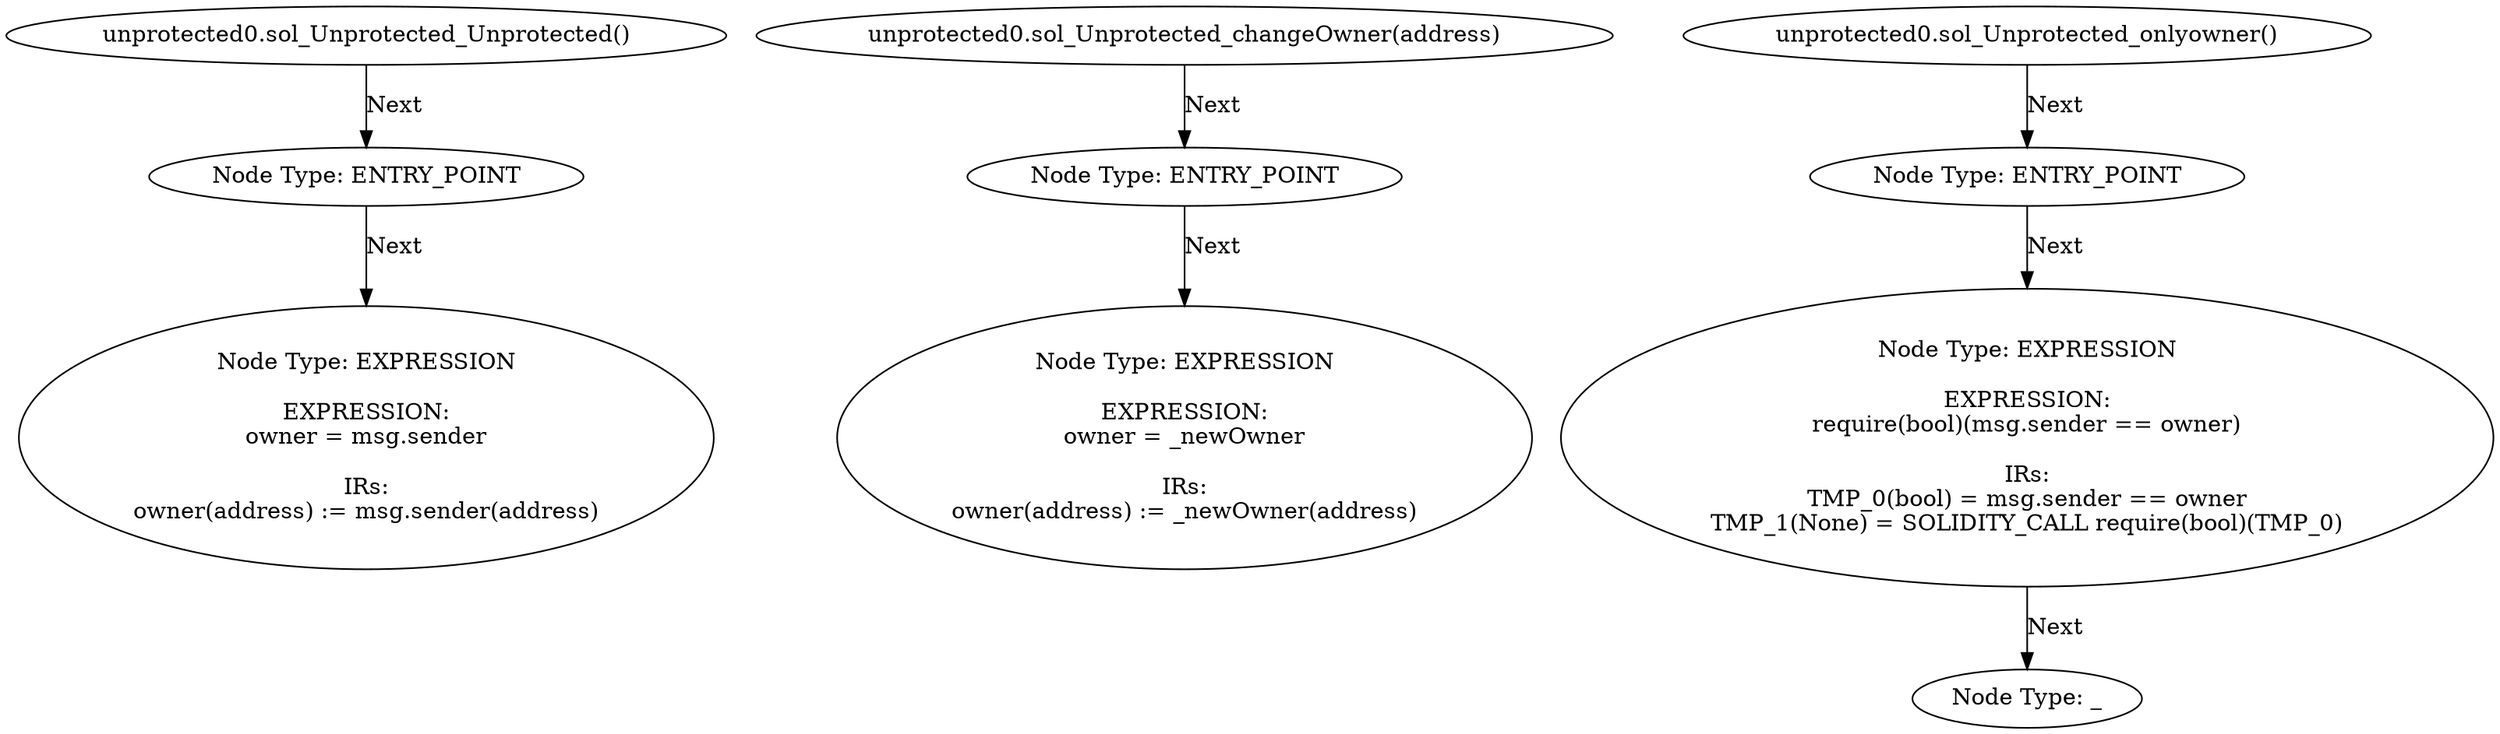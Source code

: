 digraph "" {
	node [label="\N"];
	0	[contract_name=Unprotected,
		function_fullname="Unprotected()",
		label="Node Type: ENTRY_POINT
",
		node_expression=None,
		node_info_vulnerabilities=None,
		node_irs=None,
		node_source_code_lines="[19, 20, 21]",
		node_type=ENTRY_POINT,
		source_file="unprotected0.sol"];
	1	[contract_name=Unprotected,
		function_fullname="Unprotected()",
		label="Node Type: EXPRESSION

EXPRESSION:
owner = msg.sender

IRs:
owner(address) := msg.sender(address)",
		node_expression="owner = msg.sender",
		node_info_vulnerabilities=None,
		node_irs="owner(address) := msg.sender(address)",
		node_source_code_lines="[20]",
		node_type=EXPRESSION,
		source_file="unprotected0.sol"];
	0 -> 1	[key=0,
		edge_type=next,
		label=Next];
	2	[contract_name=Unprotected,
		function_fullname="Unprotected()",
		label="unprotected0.sol_Unprotected_Unprotected()",
		node_expression=None,
		node_info_vulnerabilities=None,
		node_irs=None,
		node_source_code_lines="[17, 18, 19, 20, 21]",
		node_type=FUNCTION_NAME,
		source_file="unprotected0.sol"];
	2 -> 0	[key=0,
		edge_type=next,
		label=Next];
	3	[contract_name=Unprotected,
		function_fullname="changeOwner(address)",
		label="Node Type: ENTRY_POINT
",
		node_expression=None,
		node_info_vulnerabilities=None,
		node_irs=None,
		node_source_code_lines="[27, 28, 29]",
		node_type=ENTRY_POINT,
		source_file="unprotected0.sol"];
	4	[contract_name=Unprotected,
		function_fullname="changeOwner(address)",
		label="Node Type: EXPRESSION

EXPRESSION:
owner = _newOwner

IRs:
owner(address) := _newOwner(address)",
		node_expression="owner = _newOwner",
		node_info_vulnerabilities=None,
		node_irs="owner(address) := _newOwner(address)",
		node_source_code_lines="[28]",
		node_type=EXPRESSION,
		source_file="unprotected0.sol"];
	3 -> 4	[key=0,
		edge_type=next,
		label=Next];
	5	[contract_name=Unprotected,
		function_fullname="changeOwner(address)",
		label="unprotected0.sol_Unprotected_changeOwner(address)",
		node_expression=None,
		node_info_vulnerabilities="[{'lines': [25], 'category': 'access_control'}]",
		node_irs=None,
		node_source_code_lines="[25, 26, 27, 28, 29]",
		node_type=FUNCTION_NAME,
		source_file="unprotected0.sol"];
	5 -> 3	[key=0,
		edge_type=next,
		label=Next];
	6	[contract_name=Unprotected,
		function_fullname="onlyowner()",
		label="Node Type: ENTRY_POINT
",
		node_expression=None,
		node_info_vulnerabilities=None,
		node_irs=None,
		node_source_code_lines="[12, 13, 14, 15]",
		node_type=ENTRY_POINT,
		source_file="unprotected0.sol"];
	7	[contract_name=Unprotected,
		function_fullname="onlyowner()",
		label="Node Type: EXPRESSION

EXPRESSION:
require(bool)(msg.sender == owner)

IRs:
TMP_0(bool) = msg.sender == owner
TMP_1(None) = SOLIDITY_\
CALL require(bool)(TMP_0)",
		node_expression="require(bool)(msg.sender == owner)",
		node_info_vulnerabilities=None,
		node_irs="TMP_0(bool) = msg.sender == owner
TMP_1(None) = SOLIDITY_CALL require(bool)(TMP_0)",
		node_source_code_lines="[13]",
		node_type=EXPRESSION,
		source_file="unprotected0.sol"];
	6 -> 7	[key=0,
		edge_type=next,
		label=Next];
	8	[contract_name=Unprotected,
		function_fullname="onlyowner()",
		label="Node Type: _
",
		node_expression=None,
		node_info_vulnerabilities=None,
		node_irs=None,
		node_source_code_lines="[14]",
		node_type=_,
		source_file="unprotected0.sol"];
	7 -> 8	[key=0,
		edge_type=next,
		label=Next];
	9	[contract_name=Unprotected,
		function_fullname="onlyowner()",
		label="unprotected0.sol_Unprotected_onlyowner()",
		node_expression=None,
		node_info_vulnerabilities=None,
		node_irs=None,
		node_source_code_lines="[12, 13, 14, 15]",
		node_type=FUNCTION_NAME,
		source_file="unprotected0.sol"];
	9 -> 6	[key=0,
		edge_type=next,
		label=Next];
}
